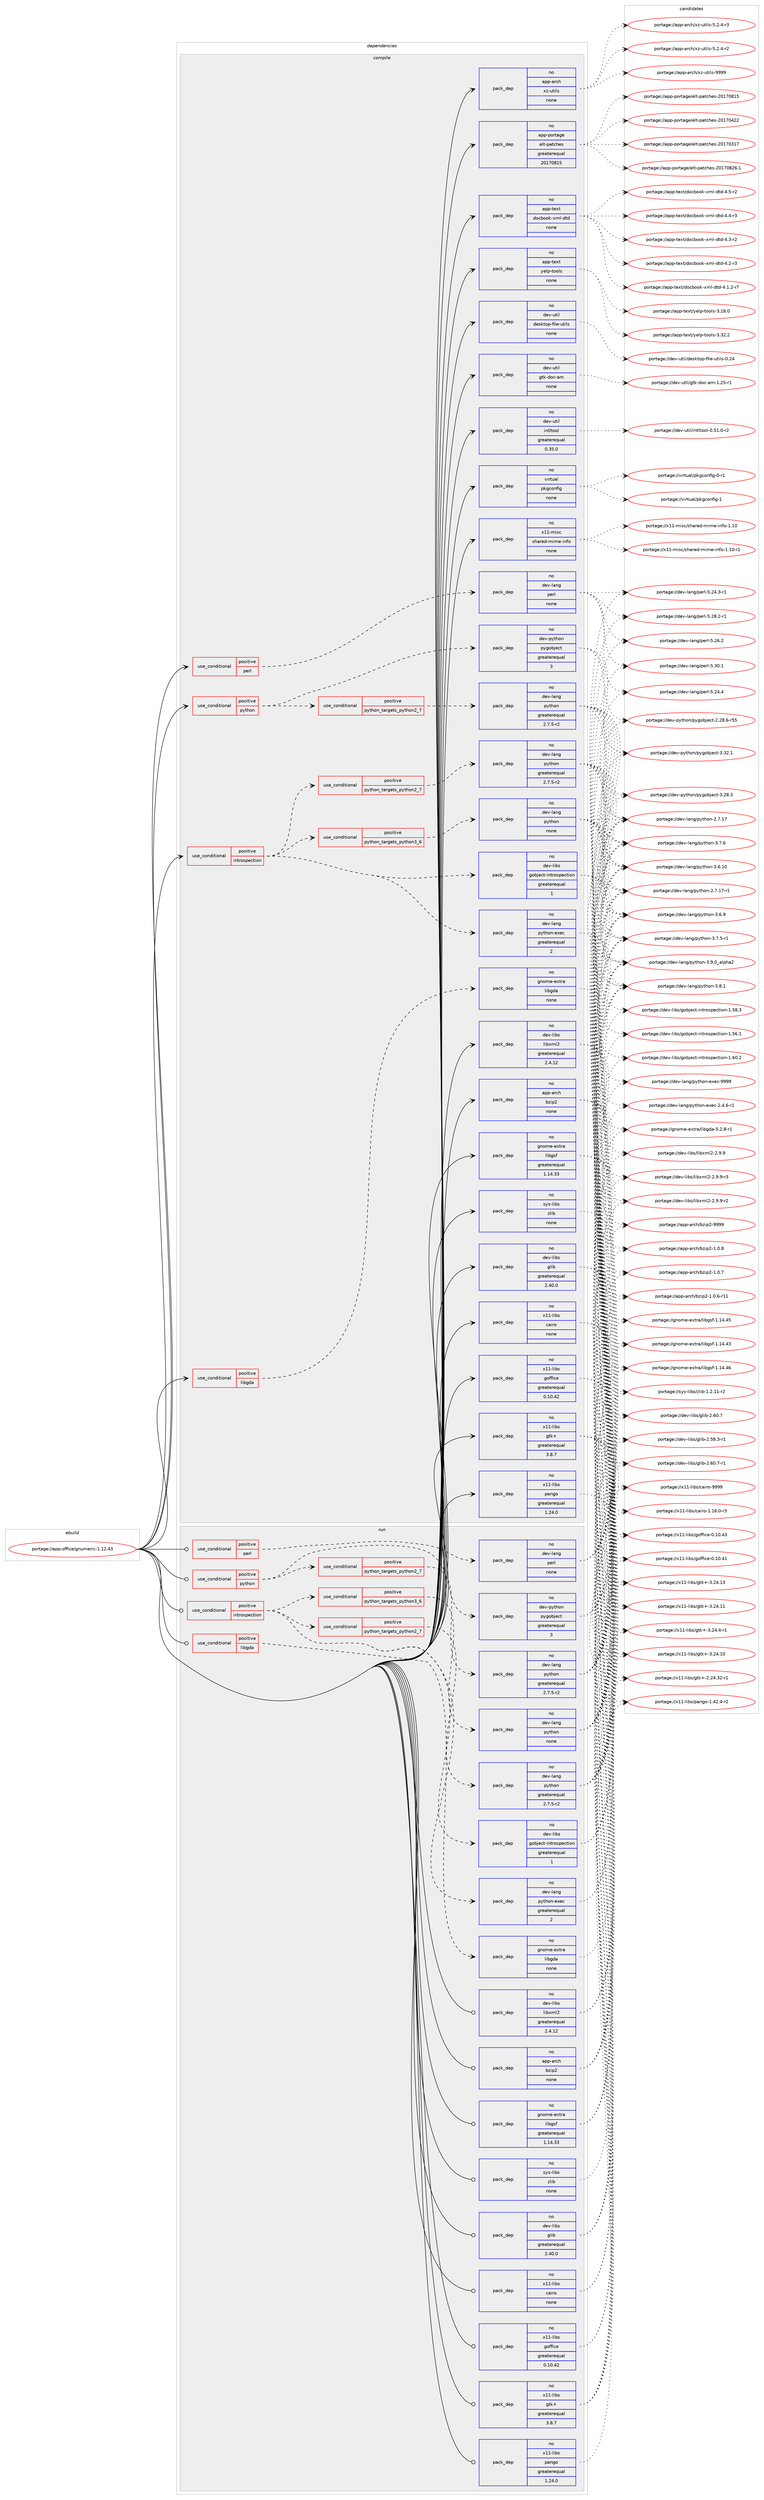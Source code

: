 digraph prolog {

# *************
# Graph options
# *************

newrank=true;
concentrate=true;
compound=true;
graph [rankdir=LR,fontname=Helvetica,fontsize=10,ranksep=1.5];#, ranksep=2.5, nodesep=0.2];
edge  [arrowhead=vee];
node  [fontname=Helvetica,fontsize=10];

# **********
# The ebuild
# **********

subgraph cluster_leftcol {
color=gray;
label=<<i>ebuild</i>>;
id [label="portage://app-office/gnumeric-1.12.43", color=red, width=4, href="../app-office/gnumeric-1.12.43.svg"];
}

# ****************
# The dependencies
# ****************

subgraph cluster_midcol {
color=gray;
label=<<i>dependencies</i>>;
subgraph cluster_compile {
fillcolor="#eeeeee";
style=filled;
label=<<i>compile</i>>;
subgraph cond142066 {
dependency606774 [label=<<TABLE BORDER="0" CELLBORDER="1" CELLSPACING="0" CELLPADDING="4"><TR><TD ROWSPAN="3" CELLPADDING="10">use_conditional</TD></TR><TR><TD>positive</TD></TR><TR><TD>introspection</TD></TR></TABLE>>, shape=none, color=red];
subgraph cond142067 {
dependency606775 [label=<<TABLE BORDER="0" CELLBORDER="1" CELLSPACING="0" CELLPADDING="4"><TR><TD ROWSPAN="3" CELLPADDING="10">use_conditional</TD></TR><TR><TD>positive</TD></TR><TR><TD>python_targets_python2_7</TD></TR></TABLE>>, shape=none, color=red];
subgraph pack456583 {
dependency606776 [label=<<TABLE BORDER="0" CELLBORDER="1" CELLSPACING="0" CELLPADDING="4" WIDTH="220"><TR><TD ROWSPAN="6" CELLPADDING="30">pack_dep</TD></TR><TR><TD WIDTH="110">no</TD></TR><TR><TD>dev-lang</TD></TR><TR><TD>python</TD></TR><TR><TD>greaterequal</TD></TR><TR><TD>2.7.5-r2</TD></TR></TABLE>>, shape=none, color=blue];
}
dependency606775:e -> dependency606776:w [weight=20,style="dashed",arrowhead="vee"];
}
dependency606774:e -> dependency606775:w [weight=20,style="dashed",arrowhead="vee"];
subgraph cond142068 {
dependency606777 [label=<<TABLE BORDER="0" CELLBORDER="1" CELLSPACING="0" CELLPADDING="4"><TR><TD ROWSPAN="3" CELLPADDING="10">use_conditional</TD></TR><TR><TD>positive</TD></TR><TR><TD>python_targets_python3_6</TD></TR></TABLE>>, shape=none, color=red];
subgraph pack456584 {
dependency606778 [label=<<TABLE BORDER="0" CELLBORDER="1" CELLSPACING="0" CELLPADDING="4" WIDTH="220"><TR><TD ROWSPAN="6" CELLPADDING="30">pack_dep</TD></TR><TR><TD WIDTH="110">no</TD></TR><TR><TD>dev-lang</TD></TR><TR><TD>python</TD></TR><TR><TD>none</TD></TR><TR><TD></TD></TR></TABLE>>, shape=none, color=blue];
}
dependency606777:e -> dependency606778:w [weight=20,style="dashed",arrowhead="vee"];
}
dependency606774:e -> dependency606777:w [weight=20,style="dashed",arrowhead="vee"];
subgraph pack456585 {
dependency606779 [label=<<TABLE BORDER="0" CELLBORDER="1" CELLSPACING="0" CELLPADDING="4" WIDTH="220"><TR><TD ROWSPAN="6" CELLPADDING="30">pack_dep</TD></TR><TR><TD WIDTH="110">no</TD></TR><TR><TD>dev-lang</TD></TR><TR><TD>python-exec</TD></TR><TR><TD>greaterequal</TD></TR><TR><TD>2</TD></TR></TABLE>>, shape=none, color=blue];
}
dependency606774:e -> dependency606779:w [weight=20,style="dashed",arrowhead="vee"];
subgraph pack456586 {
dependency606780 [label=<<TABLE BORDER="0" CELLBORDER="1" CELLSPACING="0" CELLPADDING="4" WIDTH="220"><TR><TD ROWSPAN="6" CELLPADDING="30">pack_dep</TD></TR><TR><TD WIDTH="110">no</TD></TR><TR><TD>dev-libs</TD></TR><TR><TD>gobject-introspection</TD></TR><TR><TD>greaterequal</TD></TR><TR><TD>1</TD></TR></TABLE>>, shape=none, color=blue];
}
dependency606774:e -> dependency606780:w [weight=20,style="dashed",arrowhead="vee"];
}
id:e -> dependency606774:w [weight=20,style="solid",arrowhead="vee"];
subgraph cond142069 {
dependency606781 [label=<<TABLE BORDER="0" CELLBORDER="1" CELLSPACING="0" CELLPADDING="4"><TR><TD ROWSPAN="3" CELLPADDING="10">use_conditional</TD></TR><TR><TD>positive</TD></TR><TR><TD>libgda</TD></TR></TABLE>>, shape=none, color=red];
subgraph pack456587 {
dependency606782 [label=<<TABLE BORDER="0" CELLBORDER="1" CELLSPACING="0" CELLPADDING="4" WIDTH="220"><TR><TD ROWSPAN="6" CELLPADDING="30">pack_dep</TD></TR><TR><TD WIDTH="110">no</TD></TR><TR><TD>gnome-extra</TD></TR><TR><TD>libgda</TD></TR><TR><TD>none</TD></TR><TR><TD></TD></TR></TABLE>>, shape=none, color=blue];
}
dependency606781:e -> dependency606782:w [weight=20,style="dashed",arrowhead="vee"];
}
id:e -> dependency606781:w [weight=20,style="solid",arrowhead="vee"];
subgraph cond142070 {
dependency606783 [label=<<TABLE BORDER="0" CELLBORDER="1" CELLSPACING="0" CELLPADDING="4"><TR><TD ROWSPAN="3" CELLPADDING="10">use_conditional</TD></TR><TR><TD>positive</TD></TR><TR><TD>perl</TD></TR></TABLE>>, shape=none, color=red];
subgraph pack456588 {
dependency606784 [label=<<TABLE BORDER="0" CELLBORDER="1" CELLSPACING="0" CELLPADDING="4" WIDTH="220"><TR><TD ROWSPAN="6" CELLPADDING="30">pack_dep</TD></TR><TR><TD WIDTH="110">no</TD></TR><TR><TD>dev-lang</TD></TR><TR><TD>perl</TD></TR><TR><TD>none</TD></TR><TR><TD></TD></TR></TABLE>>, shape=none, color=blue];
}
dependency606783:e -> dependency606784:w [weight=20,style="dashed",arrowhead="vee"];
}
id:e -> dependency606783:w [weight=20,style="solid",arrowhead="vee"];
subgraph cond142071 {
dependency606785 [label=<<TABLE BORDER="0" CELLBORDER="1" CELLSPACING="0" CELLPADDING="4"><TR><TD ROWSPAN="3" CELLPADDING="10">use_conditional</TD></TR><TR><TD>positive</TD></TR><TR><TD>python</TD></TR></TABLE>>, shape=none, color=red];
subgraph cond142072 {
dependency606786 [label=<<TABLE BORDER="0" CELLBORDER="1" CELLSPACING="0" CELLPADDING="4"><TR><TD ROWSPAN="3" CELLPADDING="10">use_conditional</TD></TR><TR><TD>positive</TD></TR><TR><TD>python_targets_python2_7</TD></TR></TABLE>>, shape=none, color=red];
subgraph pack456589 {
dependency606787 [label=<<TABLE BORDER="0" CELLBORDER="1" CELLSPACING="0" CELLPADDING="4" WIDTH="220"><TR><TD ROWSPAN="6" CELLPADDING="30">pack_dep</TD></TR><TR><TD WIDTH="110">no</TD></TR><TR><TD>dev-lang</TD></TR><TR><TD>python</TD></TR><TR><TD>greaterequal</TD></TR><TR><TD>2.7.5-r2</TD></TR></TABLE>>, shape=none, color=blue];
}
dependency606786:e -> dependency606787:w [weight=20,style="dashed",arrowhead="vee"];
}
dependency606785:e -> dependency606786:w [weight=20,style="dashed",arrowhead="vee"];
subgraph pack456590 {
dependency606788 [label=<<TABLE BORDER="0" CELLBORDER="1" CELLSPACING="0" CELLPADDING="4" WIDTH="220"><TR><TD ROWSPAN="6" CELLPADDING="30">pack_dep</TD></TR><TR><TD WIDTH="110">no</TD></TR><TR><TD>dev-python</TD></TR><TR><TD>pygobject</TD></TR><TR><TD>greaterequal</TD></TR><TR><TD>3</TD></TR></TABLE>>, shape=none, color=blue];
}
dependency606785:e -> dependency606788:w [weight=20,style="dashed",arrowhead="vee"];
}
id:e -> dependency606785:w [weight=20,style="solid",arrowhead="vee"];
subgraph pack456591 {
dependency606789 [label=<<TABLE BORDER="0" CELLBORDER="1" CELLSPACING="0" CELLPADDING="4" WIDTH="220"><TR><TD ROWSPAN="6" CELLPADDING="30">pack_dep</TD></TR><TR><TD WIDTH="110">no</TD></TR><TR><TD>app-arch</TD></TR><TR><TD>bzip2</TD></TR><TR><TD>none</TD></TR><TR><TD></TD></TR></TABLE>>, shape=none, color=blue];
}
id:e -> dependency606789:w [weight=20,style="solid",arrowhead="vee"];
subgraph pack456592 {
dependency606790 [label=<<TABLE BORDER="0" CELLBORDER="1" CELLSPACING="0" CELLPADDING="4" WIDTH="220"><TR><TD ROWSPAN="6" CELLPADDING="30">pack_dep</TD></TR><TR><TD WIDTH="110">no</TD></TR><TR><TD>app-arch</TD></TR><TR><TD>xz-utils</TD></TR><TR><TD>none</TD></TR><TR><TD></TD></TR></TABLE>>, shape=none, color=blue];
}
id:e -> dependency606790:w [weight=20,style="solid",arrowhead="vee"];
subgraph pack456593 {
dependency606791 [label=<<TABLE BORDER="0" CELLBORDER="1" CELLSPACING="0" CELLPADDING="4" WIDTH="220"><TR><TD ROWSPAN="6" CELLPADDING="30">pack_dep</TD></TR><TR><TD WIDTH="110">no</TD></TR><TR><TD>app-portage</TD></TR><TR><TD>elt-patches</TD></TR><TR><TD>greaterequal</TD></TR><TR><TD>20170815</TD></TR></TABLE>>, shape=none, color=blue];
}
id:e -> dependency606791:w [weight=20,style="solid",arrowhead="vee"];
subgraph pack456594 {
dependency606792 [label=<<TABLE BORDER="0" CELLBORDER="1" CELLSPACING="0" CELLPADDING="4" WIDTH="220"><TR><TD ROWSPAN="6" CELLPADDING="30">pack_dep</TD></TR><TR><TD WIDTH="110">no</TD></TR><TR><TD>app-text</TD></TR><TR><TD>docbook-xml-dtd</TD></TR><TR><TD>none</TD></TR><TR><TD></TD></TR></TABLE>>, shape=none, color=blue];
}
id:e -> dependency606792:w [weight=20,style="solid",arrowhead="vee"];
subgraph pack456595 {
dependency606793 [label=<<TABLE BORDER="0" CELLBORDER="1" CELLSPACING="0" CELLPADDING="4" WIDTH="220"><TR><TD ROWSPAN="6" CELLPADDING="30">pack_dep</TD></TR><TR><TD WIDTH="110">no</TD></TR><TR><TD>app-text</TD></TR><TR><TD>yelp-tools</TD></TR><TR><TD>none</TD></TR><TR><TD></TD></TR></TABLE>>, shape=none, color=blue];
}
id:e -> dependency606793:w [weight=20,style="solid",arrowhead="vee"];
subgraph pack456596 {
dependency606794 [label=<<TABLE BORDER="0" CELLBORDER="1" CELLSPACING="0" CELLPADDING="4" WIDTH="220"><TR><TD ROWSPAN="6" CELLPADDING="30">pack_dep</TD></TR><TR><TD WIDTH="110">no</TD></TR><TR><TD>dev-libs</TD></TR><TR><TD>glib</TD></TR><TR><TD>greaterequal</TD></TR><TR><TD>2.40.0</TD></TR></TABLE>>, shape=none, color=blue];
}
id:e -> dependency606794:w [weight=20,style="solid",arrowhead="vee"];
subgraph pack456597 {
dependency606795 [label=<<TABLE BORDER="0" CELLBORDER="1" CELLSPACING="0" CELLPADDING="4" WIDTH="220"><TR><TD ROWSPAN="6" CELLPADDING="30">pack_dep</TD></TR><TR><TD WIDTH="110">no</TD></TR><TR><TD>dev-libs</TD></TR><TR><TD>libxml2</TD></TR><TR><TD>greaterequal</TD></TR><TR><TD>2.4.12</TD></TR></TABLE>>, shape=none, color=blue];
}
id:e -> dependency606795:w [weight=20,style="solid",arrowhead="vee"];
subgraph pack456598 {
dependency606796 [label=<<TABLE BORDER="0" CELLBORDER="1" CELLSPACING="0" CELLPADDING="4" WIDTH="220"><TR><TD ROWSPAN="6" CELLPADDING="30">pack_dep</TD></TR><TR><TD WIDTH="110">no</TD></TR><TR><TD>dev-util</TD></TR><TR><TD>desktop-file-utils</TD></TR><TR><TD>none</TD></TR><TR><TD></TD></TR></TABLE>>, shape=none, color=blue];
}
id:e -> dependency606796:w [weight=20,style="solid",arrowhead="vee"];
subgraph pack456599 {
dependency606797 [label=<<TABLE BORDER="0" CELLBORDER="1" CELLSPACING="0" CELLPADDING="4" WIDTH="220"><TR><TD ROWSPAN="6" CELLPADDING="30">pack_dep</TD></TR><TR><TD WIDTH="110">no</TD></TR><TR><TD>dev-util</TD></TR><TR><TD>gtk-doc-am</TD></TR><TR><TD>none</TD></TR><TR><TD></TD></TR></TABLE>>, shape=none, color=blue];
}
id:e -> dependency606797:w [weight=20,style="solid",arrowhead="vee"];
subgraph pack456600 {
dependency606798 [label=<<TABLE BORDER="0" CELLBORDER="1" CELLSPACING="0" CELLPADDING="4" WIDTH="220"><TR><TD ROWSPAN="6" CELLPADDING="30">pack_dep</TD></TR><TR><TD WIDTH="110">no</TD></TR><TR><TD>dev-util</TD></TR><TR><TD>intltool</TD></TR><TR><TD>greaterequal</TD></TR><TR><TD>0.35.0</TD></TR></TABLE>>, shape=none, color=blue];
}
id:e -> dependency606798:w [weight=20,style="solid",arrowhead="vee"];
subgraph pack456601 {
dependency606799 [label=<<TABLE BORDER="0" CELLBORDER="1" CELLSPACING="0" CELLPADDING="4" WIDTH="220"><TR><TD ROWSPAN="6" CELLPADDING="30">pack_dep</TD></TR><TR><TD WIDTH="110">no</TD></TR><TR><TD>gnome-extra</TD></TR><TR><TD>libgsf</TD></TR><TR><TD>greaterequal</TD></TR><TR><TD>1.14.33</TD></TR></TABLE>>, shape=none, color=blue];
}
id:e -> dependency606799:w [weight=20,style="solid",arrowhead="vee"];
subgraph pack456602 {
dependency606800 [label=<<TABLE BORDER="0" CELLBORDER="1" CELLSPACING="0" CELLPADDING="4" WIDTH="220"><TR><TD ROWSPAN="6" CELLPADDING="30">pack_dep</TD></TR><TR><TD WIDTH="110">no</TD></TR><TR><TD>sys-libs</TD></TR><TR><TD>zlib</TD></TR><TR><TD>none</TD></TR><TR><TD></TD></TR></TABLE>>, shape=none, color=blue];
}
id:e -> dependency606800:w [weight=20,style="solid",arrowhead="vee"];
subgraph pack456603 {
dependency606801 [label=<<TABLE BORDER="0" CELLBORDER="1" CELLSPACING="0" CELLPADDING="4" WIDTH="220"><TR><TD ROWSPAN="6" CELLPADDING="30">pack_dep</TD></TR><TR><TD WIDTH="110">no</TD></TR><TR><TD>virtual</TD></TR><TR><TD>pkgconfig</TD></TR><TR><TD>none</TD></TR><TR><TD></TD></TR></TABLE>>, shape=none, color=blue];
}
id:e -> dependency606801:w [weight=20,style="solid",arrowhead="vee"];
subgraph pack456604 {
dependency606802 [label=<<TABLE BORDER="0" CELLBORDER="1" CELLSPACING="0" CELLPADDING="4" WIDTH="220"><TR><TD ROWSPAN="6" CELLPADDING="30">pack_dep</TD></TR><TR><TD WIDTH="110">no</TD></TR><TR><TD>x11-libs</TD></TR><TR><TD>cairo</TD></TR><TR><TD>none</TD></TR><TR><TD></TD></TR></TABLE>>, shape=none, color=blue];
}
id:e -> dependency606802:w [weight=20,style="solid",arrowhead="vee"];
subgraph pack456605 {
dependency606803 [label=<<TABLE BORDER="0" CELLBORDER="1" CELLSPACING="0" CELLPADDING="4" WIDTH="220"><TR><TD ROWSPAN="6" CELLPADDING="30">pack_dep</TD></TR><TR><TD WIDTH="110">no</TD></TR><TR><TD>x11-libs</TD></TR><TR><TD>goffice</TD></TR><TR><TD>greaterequal</TD></TR><TR><TD>0.10.42</TD></TR></TABLE>>, shape=none, color=blue];
}
id:e -> dependency606803:w [weight=20,style="solid",arrowhead="vee"];
subgraph pack456606 {
dependency606804 [label=<<TABLE BORDER="0" CELLBORDER="1" CELLSPACING="0" CELLPADDING="4" WIDTH="220"><TR><TD ROWSPAN="6" CELLPADDING="30">pack_dep</TD></TR><TR><TD WIDTH="110">no</TD></TR><TR><TD>x11-libs</TD></TR><TR><TD>gtk+</TD></TR><TR><TD>greaterequal</TD></TR><TR><TD>3.8.7</TD></TR></TABLE>>, shape=none, color=blue];
}
id:e -> dependency606804:w [weight=20,style="solid",arrowhead="vee"];
subgraph pack456607 {
dependency606805 [label=<<TABLE BORDER="0" CELLBORDER="1" CELLSPACING="0" CELLPADDING="4" WIDTH="220"><TR><TD ROWSPAN="6" CELLPADDING="30">pack_dep</TD></TR><TR><TD WIDTH="110">no</TD></TR><TR><TD>x11-libs</TD></TR><TR><TD>pango</TD></TR><TR><TD>greaterequal</TD></TR><TR><TD>1.24.0</TD></TR></TABLE>>, shape=none, color=blue];
}
id:e -> dependency606805:w [weight=20,style="solid",arrowhead="vee"];
subgraph pack456608 {
dependency606806 [label=<<TABLE BORDER="0" CELLBORDER="1" CELLSPACING="0" CELLPADDING="4" WIDTH="220"><TR><TD ROWSPAN="6" CELLPADDING="30">pack_dep</TD></TR><TR><TD WIDTH="110">no</TD></TR><TR><TD>x11-misc</TD></TR><TR><TD>shared-mime-info</TD></TR><TR><TD>none</TD></TR><TR><TD></TD></TR></TABLE>>, shape=none, color=blue];
}
id:e -> dependency606806:w [weight=20,style="solid",arrowhead="vee"];
}
subgraph cluster_compileandrun {
fillcolor="#eeeeee";
style=filled;
label=<<i>compile and run</i>>;
}
subgraph cluster_run {
fillcolor="#eeeeee";
style=filled;
label=<<i>run</i>>;
subgraph cond142073 {
dependency606807 [label=<<TABLE BORDER="0" CELLBORDER="1" CELLSPACING="0" CELLPADDING="4"><TR><TD ROWSPAN="3" CELLPADDING="10">use_conditional</TD></TR><TR><TD>positive</TD></TR><TR><TD>introspection</TD></TR></TABLE>>, shape=none, color=red];
subgraph cond142074 {
dependency606808 [label=<<TABLE BORDER="0" CELLBORDER="1" CELLSPACING="0" CELLPADDING="4"><TR><TD ROWSPAN="3" CELLPADDING="10">use_conditional</TD></TR><TR><TD>positive</TD></TR><TR><TD>python_targets_python2_7</TD></TR></TABLE>>, shape=none, color=red];
subgraph pack456609 {
dependency606809 [label=<<TABLE BORDER="0" CELLBORDER="1" CELLSPACING="0" CELLPADDING="4" WIDTH="220"><TR><TD ROWSPAN="6" CELLPADDING="30">pack_dep</TD></TR><TR><TD WIDTH="110">no</TD></TR><TR><TD>dev-lang</TD></TR><TR><TD>python</TD></TR><TR><TD>greaterequal</TD></TR><TR><TD>2.7.5-r2</TD></TR></TABLE>>, shape=none, color=blue];
}
dependency606808:e -> dependency606809:w [weight=20,style="dashed",arrowhead="vee"];
}
dependency606807:e -> dependency606808:w [weight=20,style="dashed",arrowhead="vee"];
subgraph cond142075 {
dependency606810 [label=<<TABLE BORDER="0" CELLBORDER="1" CELLSPACING="0" CELLPADDING="4"><TR><TD ROWSPAN="3" CELLPADDING="10">use_conditional</TD></TR><TR><TD>positive</TD></TR><TR><TD>python_targets_python3_6</TD></TR></TABLE>>, shape=none, color=red];
subgraph pack456610 {
dependency606811 [label=<<TABLE BORDER="0" CELLBORDER="1" CELLSPACING="0" CELLPADDING="4" WIDTH="220"><TR><TD ROWSPAN="6" CELLPADDING="30">pack_dep</TD></TR><TR><TD WIDTH="110">no</TD></TR><TR><TD>dev-lang</TD></TR><TR><TD>python</TD></TR><TR><TD>none</TD></TR><TR><TD></TD></TR></TABLE>>, shape=none, color=blue];
}
dependency606810:e -> dependency606811:w [weight=20,style="dashed",arrowhead="vee"];
}
dependency606807:e -> dependency606810:w [weight=20,style="dashed",arrowhead="vee"];
subgraph pack456611 {
dependency606812 [label=<<TABLE BORDER="0" CELLBORDER="1" CELLSPACING="0" CELLPADDING="4" WIDTH="220"><TR><TD ROWSPAN="6" CELLPADDING="30">pack_dep</TD></TR><TR><TD WIDTH="110">no</TD></TR><TR><TD>dev-lang</TD></TR><TR><TD>python-exec</TD></TR><TR><TD>greaterequal</TD></TR><TR><TD>2</TD></TR></TABLE>>, shape=none, color=blue];
}
dependency606807:e -> dependency606812:w [weight=20,style="dashed",arrowhead="vee"];
subgraph pack456612 {
dependency606813 [label=<<TABLE BORDER="0" CELLBORDER="1" CELLSPACING="0" CELLPADDING="4" WIDTH="220"><TR><TD ROWSPAN="6" CELLPADDING="30">pack_dep</TD></TR><TR><TD WIDTH="110">no</TD></TR><TR><TD>dev-libs</TD></TR><TR><TD>gobject-introspection</TD></TR><TR><TD>greaterequal</TD></TR><TR><TD>1</TD></TR></TABLE>>, shape=none, color=blue];
}
dependency606807:e -> dependency606813:w [weight=20,style="dashed",arrowhead="vee"];
}
id:e -> dependency606807:w [weight=20,style="solid",arrowhead="odot"];
subgraph cond142076 {
dependency606814 [label=<<TABLE BORDER="0" CELLBORDER="1" CELLSPACING="0" CELLPADDING="4"><TR><TD ROWSPAN="3" CELLPADDING="10">use_conditional</TD></TR><TR><TD>positive</TD></TR><TR><TD>libgda</TD></TR></TABLE>>, shape=none, color=red];
subgraph pack456613 {
dependency606815 [label=<<TABLE BORDER="0" CELLBORDER="1" CELLSPACING="0" CELLPADDING="4" WIDTH="220"><TR><TD ROWSPAN="6" CELLPADDING="30">pack_dep</TD></TR><TR><TD WIDTH="110">no</TD></TR><TR><TD>gnome-extra</TD></TR><TR><TD>libgda</TD></TR><TR><TD>none</TD></TR><TR><TD></TD></TR></TABLE>>, shape=none, color=blue];
}
dependency606814:e -> dependency606815:w [weight=20,style="dashed",arrowhead="vee"];
}
id:e -> dependency606814:w [weight=20,style="solid",arrowhead="odot"];
subgraph cond142077 {
dependency606816 [label=<<TABLE BORDER="0" CELLBORDER="1" CELLSPACING="0" CELLPADDING="4"><TR><TD ROWSPAN="3" CELLPADDING="10">use_conditional</TD></TR><TR><TD>positive</TD></TR><TR><TD>perl</TD></TR></TABLE>>, shape=none, color=red];
subgraph pack456614 {
dependency606817 [label=<<TABLE BORDER="0" CELLBORDER="1" CELLSPACING="0" CELLPADDING="4" WIDTH="220"><TR><TD ROWSPAN="6" CELLPADDING="30">pack_dep</TD></TR><TR><TD WIDTH="110">no</TD></TR><TR><TD>dev-lang</TD></TR><TR><TD>perl</TD></TR><TR><TD>none</TD></TR><TR><TD></TD></TR></TABLE>>, shape=none, color=blue];
}
dependency606816:e -> dependency606817:w [weight=20,style="dashed",arrowhead="vee"];
}
id:e -> dependency606816:w [weight=20,style="solid",arrowhead="odot"];
subgraph cond142078 {
dependency606818 [label=<<TABLE BORDER="0" CELLBORDER="1" CELLSPACING="0" CELLPADDING="4"><TR><TD ROWSPAN="3" CELLPADDING="10">use_conditional</TD></TR><TR><TD>positive</TD></TR><TR><TD>python</TD></TR></TABLE>>, shape=none, color=red];
subgraph cond142079 {
dependency606819 [label=<<TABLE BORDER="0" CELLBORDER="1" CELLSPACING="0" CELLPADDING="4"><TR><TD ROWSPAN="3" CELLPADDING="10">use_conditional</TD></TR><TR><TD>positive</TD></TR><TR><TD>python_targets_python2_7</TD></TR></TABLE>>, shape=none, color=red];
subgraph pack456615 {
dependency606820 [label=<<TABLE BORDER="0" CELLBORDER="1" CELLSPACING="0" CELLPADDING="4" WIDTH="220"><TR><TD ROWSPAN="6" CELLPADDING="30">pack_dep</TD></TR><TR><TD WIDTH="110">no</TD></TR><TR><TD>dev-lang</TD></TR><TR><TD>python</TD></TR><TR><TD>greaterequal</TD></TR><TR><TD>2.7.5-r2</TD></TR></TABLE>>, shape=none, color=blue];
}
dependency606819:e -> dependency606820:w [weight=20,style="dashed",arrowhead="vee"];
}
dependency606818:e -> dependency606819:w [weight=20,style="dashed",arrowhead="vee"];
subgraph pack456616 {
dependency606821 [label=<<TABLE BORDER="0" CELLBORDER="1" CELLSPACING="0" CELLPADDING="4" WIDTH="220"><TR><TD ROWSPAN="6" CELLPADDING="30">pack_dep</TD></TR><TR><TD WIDTH="110">no</TD></TR><TR><TD>dev-python</TD></TR><TR><TD>pygobject</TD></TR><TR><TD>greaterequal</TD></TR><TR><TD>3</TD></TR></TABLE>>, shape=none, color=blue];
}
dependency606818:e -> dependency606821:w [weight=20,style="dashed",arrowhead="vee"];
}
id:e -> dependency606818:w [weight=20,style="solid",arrowhead="odot"];
subgraph pack456617 {
dependency606822 [label=<<TABLE BORDER="0" CELLBORDER="1" CELLSPACING="0" CELLPADDING="4" WIDTH="220"><TR><TD ROWSPAN="6" CELLPADDING="30">pack_dep</TD></TR><TR><TD WIDTH="110">no</TD></TR><TR><TD>app-arch</TD></TR><TR><TD>bzip2</TD></TR><TR><TD>none</TD></TR><TR><TD></TD></TR></TABLE>>, shape=none, color=blue];
}
id:e -> dependency606822:w [weight=20,style="solid",arrowhead="odot"];
subgraph pack456618 {
dependency606823 [label=<<TABLE BORDER="0" CELLBORDER="1" CELLSPACING="0" CELLPADDING="4" WIDTH="220"><TR><TD ROWSPAN="6" CELLPADDING="30">pack_dep</TD></TR><TR><TD WIDTH="110">no</TD></TR><TR><TD>dev-libs</TD></TR><TR><TD>glib</TD></TR><TR><TD>greaterequal</TD></TR><TR><TD>2.40.0</TD></TR></TABLE>>, shape=none, color=blue];
}
id:e -> dependency606823:w [weight=20,style="solid",arrowhead="odot"];
subgraph pack456619 {
dependency606824 [label=<<TABLE BORDER="0" CELLBORDER="1" CELLSPACING="0" CELLPADDING="4" WIDTH="220"><TR><TD ROWSPAN="6" CELLPADDING="30">pack_dep</TD></TR><TR><TD WIDTH="110">no</TD></TR><TR><TD>dev-libs</TD></TR><TR><TD>libxml2</TD></TR><TR><TD>greaterequal</TD></TR><TR><TD>2.4.12</TD></TR></TABLE>>, shape=none, color=blue];
}
id:e -> dependency606824:w [weight=20,style="solid",arrowhead="odot"];
subgraph pack456620 {
dependency606825 [label=<<TABLE BORDER="0" CELLBORDER="1" CELLSPACING="0" CELLPADDING="4" WIDTH="220"><TR><TD ROWSPAN="6" CELLPADDING="30">pack_dep</TD></TR><TR><TD WIDTH="110">no</TD></TR><TR><TD>gnome-extra</TD></TR><TR><TD>libgsf</TD></TR><TR><TD>greaterequal</TD></TR><TR><TD>1.14.33</TD></TR></TABLE>>, shape=none, color=blue];
}
id:e -> dependency606825:w [weight=20,style="solid",arrowhead="odot"];
subgraph pack456621 {
dependency606826 [label=<<TABLE BORDER="0" CELLBORDER="1" CELLSPACING="0" CELLPADDING="4" WIDTH="220"><TR><TD ROWSPAN="6" CELLPADDING="30">pack_dep</TD></TR><TR><TD WIDTH="110">no</TD></TR><TR><TD>sys-libs</TD></TR><TR><TD>zlib</TD></TR><TR><TD>none</TD></TR><TR><TD></TD></TR></TABLE>>, shape=none, color=blue];
}
id:e -> dependency606826:w [weight=20,style="solid",arrowhead="odot"];
subgraph pack456622 {
dependency606827 [label=<<TABLE BORDER="0" CELLBORDER="1" CELLSPACING="0" CELLPADDING="4" WIDTH="220"><TR><TD ROWSPAN="6" CELLPADDING="30">pack_dep</TD></TR><TR><TD WIDTH="110">no</TD></TR><TR><TD>x11-libs</TD></TR><TR><TD>cairo</TD></TR><TR><TD>none</TD></TR><TR><TD></TD></TR></TABLE>>, shape=none, color=blue];
}
id:e -> dependency606827:w [weight=20,style="solid",arrowhead="odot"];
subgraph pack456623 {
dependency606828 [label=<<TABLE BORDER="0" CELLBORDER="1" CELLSPACING="0" CELLPADDING="4" WIDTH="220"><TR><TD ROWSPAN="6" CELLPADDING="30">pack_dep</TD></TR><TR><TD WIDTH="110">no</TD></TR><TR><TD>x11-libs</TD></TR><TR><TD>goffice</TD></TR><TR><TD>greaterequal</TD></TR><TR><TD>0.10.42</TD></TR></TABLE>>, shape=none, color=blue];
}
id:e -> dependency606828:w [weight=20,style="solid",arrowhead="odot"];
subgraph pack456624 {
dependency606829 [label=<<TABLE BORDER="0" CELLBORDER="1" CELLSPACING="0" CELLPADDING="4" WIDTH="220"><TR><TD ROWSPAN="6" CELLPADDING="30">pack_dep</TD></TR><TR><TD WIDTH="110">no</TD></TR><TR><TD>x11-libs</TD></TR><TR><TD>gtk+</TD></TR><TR><TD>greaterequal</TD></TR><TR><TD>3.8.7</TD></TR></TABLE>>, shape=none, color=blue];
}
id:e -> dependency606829:w [weight=20,style="solid",arrowhead="odot"];
subgraph pack456625 {
dependency606830 [label=<<TABLE BORDER="0" CELLBORDER="1" CELLSPACING="0" CELLPADDING="4" WIDTH="220"><TR><TD ROWSPAN="6" CELLPADDING="30">pack_dep</TD></TR><TR><TD WIDTH="110">no</TD></TR><TR><TD>x11-libs</TD></TR><TR><TD>pango</TD></TR><TR><TD>greaterequal</TD></TR><TR><TD>1.24.0</TD></TR></TABLE>>, shape=none, color=blue];
}
id:e -> dependency606830:w [weight=20,style="solid",arrowhead="odot"];
}
}

# **************
# The candidates
# **************

subgraph cluster_choices {
rank=same;
color=gray;
label=<<i>candidates</i>>;

subgraph choice456583 {
color=black;
nodesep=1;
choice10010111845108971101034711212111610411111045514657464895971081121049750 [label="portage://dev-lang/python-3.9.0_alpha2", color=red, width=4,href="../dev-lang/python-3.9.0_alpha2.svg"];
choice100101118451089711010347112121116104111110455146564649 [label="portage://dev-lang/python-3.8.1", color=red, width=4,href="../dev-lang/python-3.8.1.svg"];
choice100101118451089711010347112121116104111110455146554654 [label="portage://dev-lang/python-3.7.6", color=red, width=4,href="../dev-lang/python-3.7.6.svg"];
choice1001011184510897110103471121211161041111104551465546534511449 [label="portage://dev-lang/python-3.7.5-r1", color=red, width=4,href="../dev-lang/python-3.7.5-r1.svg"];
choice100101118451089711010347112121116104111110455146544657 [label="portage://dev-lang/python-3.6.9", color=red, width=4,href="../dev-lang/python-3.6.9.svg"];
choice10010111845108971101034711212111610411111045514654464948 [label="portage://dev-lang/python-3.6.10", color=red, width=4,href="../dev-lang/python-3.6.10.svg"];
choice100101118451089711010347112121116104111110455046554649554511449 [label="portage://dev-lang/python-2.7.17-r1", color=red, width=4,href="../dev-lang/python-2.7.17-r1.svg"];
choice10010111845108971101034711212111610411111045504655464955 [label="portage://dev-lang/python-2.7.17", color=red, width=4,href="../dev-lang/python-2.7.17.svg"];
dependency606776:e -> choice10010111845108971101034711212111610411111045514657464895971081121049750:w [style=dotted,weight="100"];
dependency606776:e -> choice100101118451089711010347112121116104111110455146564649:w [style=dotted,weight="100"];
dependency606776:e -> choice100101118451089711010347112121116104111110455146554654:w [style=dotted,weight="100"];
dependency606776:e -> choice1001011184510897110103471121211161041111104551465546534511449:w [style=dotted,weight="100"];
dependency606776:e -> choice100101118451089711010347112121116104111110455146544657:w [style=dotted,weight="100"];
dependency606776:e -> choice10010111845108971101034711212111610411111045514654464948:w [style=dotted,weight="100"];
dependency606776:e -> choice100101118451089711010347112121116104111110455046554649554511449:w [style=dotted,weight="100"];
dependency606776:e -> choice10010111845108971101034711212111610411111045504655464955:w [style=dotted,weight="100"];
}
subgraph choice456584 {
color=black;
nodesep=1;
choice10010111845108971101034711212111610411111045514657464895971081121049750 [label="portage://dev-lang/python-3.9.0_alpha2", color=red, width=4,href="../dev-lang/python-3.9.0_alpha2.svg"];
choice100101118451089711010347112121116104111110455146564649 [label="portage://dev-lang/python-3.8.1", color=red, width=4,href="../dev-lang/python-3.8.1.svg"];
choice100101118451089711010347112121116104111110455146554654 [label="portage://dev-lang/python-3.7.6", color=red, width=4,href="../dev-lang/python-3.7.6.svg"];
choice1001011184510897110103471121211161041111104551465546534511449 [label="portage://dev-lang/python-3.7.5-r1", color=red, width=4,href="../dev-lang/python-3.7.5-r1.svg"];
choice100101118451089711010347112121116104111110455146544657 [label="portage://dev-lang/python-3.6.9", color=red, width=4,href="../dev-lang/python-3.6.9.svg"];
choice10010111845108971101034711212111610411111045514654464948 [label="portage://dev-lang/python-3.6.10", color=red, width=4,href="../dev-lang/python-3.6.10.svg"];
choice100101118451089711010347112121116104111110455046554649554511449 [label="portage://dev-lang/python-2.7.17-r1", color=red, width=4,href="../dev-lang/python-2.7.17-r1.svg"];
choice10010111845108971101034711212111610411111045504655464955 [label="portage://dev-lang/python-2.7.17", color=red, width=4,href="../dev-lang/python-2.7.17.svg"];
dependency606778:e -> choice10010111845108971101034711212111610411111045514657464895971081121049750:w [style=dotted,weight="100"];
dependency606778:e -> choice100101118451089711010347112121116104111110455146564649:w [style=dotted,weight="100"];
dependency606778:e -> choice100101118451089711010347112121116104111110455146554654:w [style=dotted,weight="100"];
dependency606778:e -> choice1001011184510897110103471121211161041111104551465546534511449:w [style=dotted,weight="100"];
dependency606778:e -> choice100101118451089711010347112121116104111110455146544657:w [style=dotted,weight="100"];
dependency606778:e -> choice10010111845108971101034711212111610411111045514654464948:w [style=dotted,weight="100"];
dependency606778:e -> choice100101118451089711010347112121116104111110455046554649554511449:w [style=dotted,weight="100"];
dependency606778:e -> choice10010111845108971101034711212111610411111045504655464955:w [style=dotted,weight="100"];
}
subgraph choice456585 {
color=black;
nodesep=1;
choice10010111845108971101034711212111610411111045101120101994557575757 [label="portage://dev-lang/python-exec-9999", color=red, width=4,href="../dev-lang/python-exec-9999.svg"];
choice10010111845108971101034711212111610411111045101120101994550465246544511449 [label="portage://dev-lang/python-exec-2.4.6-r1", color=red, width=4,href="../dev-lang/python-exec-2.4.6-r1.svg"];
dependency606779:e -> choice10010111845108971101034711212111610411111045101120101994557575757:w [style=dotted,weight="100"];
dependency606779:e -> choice10010111845108971101034711212111610411111045101120101994550465246544511449:w [style=dotted,weight="100"];
}
subgraph choice456586 {
color=black;
nodesep=1;
choice1001011184510810598115471031119810610199116451051101161141111151121019911610511111045494654484650 [label="portage://dev-libs/gobject-introspection-1.60.2", color=red, width=4,href="../dev-libs/gobject-introspection-1.60.2.svg"];
choice1001011184510810598115471031119810610199116451051101161141111151121019911610511111045494653564651 [label="portage://dev-libs/gobject-introspection-1.58.3", color=red, width=4,href="../dev-libs/gobject-introspection-1.58.3.svg"];
choice1001011184510810598115471031119810610199116451051101161141111151121019911610511111045494653544649 [label="portage://dev-libs/gobject-introspection-1.56.1", color=red, width=4,href="../dev-libs/gobject-introspection-1.56.1.svg"];
dependency606780:e -> choice1001011184510810598115471031119810610199116451051101161141111151121019911610511111045494654484650:w [style=dotted,weight="100"];
dependency606780:e -> choice1001011184510810598115471031119810610199116451051101161141111151121019911610511111045494653564651:w [style=dotted,weight="100"];
dependency606780:e -> choice1001011184510810598115471031119810610199116451051101161141111151121019911610511111045494653544649:w [style=dotted,weight="100"];
}
subgraph choice456587 {
color=black;
nodesep=1;
choice10311011110910145101120116114974710810598103100974553465046564511449 [label="portage://gnome-extra/libgda-5.2.8-r1", color=red, width=4,href="../gnome-extra/libgda-5.2.8-r1.svg"];
dependency606782:e -> choice10311011110910145101120116114974710810598103100974553465046564511449:w [style=dotted,weight="100"];
}
subgraph choice456588 {
color=black;
nodesep=1;
choice10010111845108971101034711210111410845534651484649 [label="portage://dev-lang/perl-5.30.1", color=red, width=4,href="../dev-lang/perl-5.30.1.svg"];
choice100101118451089711010347112101114108455346505646504511449 [label="portage://dev-lang/perl-5.28.2-r1", color=red, width=4,href="../dev-lang/perl-5.28.2-r1.svg"];
choice10010111845108971101034711210111410845534650544650 [label="portage://dev-lang/perl-5.26.2", color=red, width=4,href="../dev-lang/perl-5.26.2.svg"];
choice10010111845108971101034711210111410845534650524652 [label="portage://dev-lang/perl-5.24.4", color=red, width=4,href="../dev-lang/perl-5.24.4.svg"];
choice100101118451089711010347112101114108455346505246514511449 [label="portage://dev-lang/perl-5.24.3-r1", color=red, width=4,href="../dev-lang/perl-5.24.3-r1.svg"];
dependency606784:e -> choice10010111845108971101034711210111410845534651484649:w [style=dotted,weight="100"];
dependency606784:e -> choice100101118451089711010347112101114108455346505646504511449:w [style=dotted,weight="100"];
dependency606784:e -> choice10010111845108971101034711210111410845534650544650:w [style=dotted,weight="100"];
dependency606784:e -> choice10010111845108971101034711210111410845534650524652:w [style=dotted,weight="100"];
dependency606784:e -> choice100101118451089711010347112101114108455346505246514511449:w [style=dotted,weight="100"];
}
subgraph choice456589 {
color=black;
nodesep=1;
choice10010111845108971101034711212111610411111045514657464895971081121049750 [label="portage://dev-lang/python-3.9.0_alpha2", color=red, width=4,href="../dev-lang/python-3.9.0_alpha2.svg"];
choice100101118451089711010347112121116104111110455146564649 [label="portage://dev-lang/python-3.8.1", color=red, width=4,href="../dev-lang/python-3.8.1.svg"];
choice100101118451089711010347112121116104111110455146554654 [label="portage://dev-lang/python-3.7.6", color=red, width=4,href="../dev-lang/python-3.7.6.svg"];
choice1001011184510897110103471121211161041111104551465546534511449 [label="portage://dev-lang/python-3.7.5-r1", color=red, width=4,href="../dev-lang/python-3.7.5-r1.svg"];
choice100101118451089711010347112121116104111110455146544657 [label="portage://dev-lang/python-3.6.9", color=red, width=4,href="../dev-lang/python-3.6.9.svg"];
choice10010111845108971101034711212111610411111045514654464948 [label="portage://dev-lang/python-3.6.10", color=red, width=4,href="../dev-lang/python-3.6.10.svg"];
choice100101118451089711010347112121116104111110455046554649554511449 [label="portage://dev-lang/python-2.7.17-r1", color=red, width=4,href="../dev-lang/python-2.7.17-r1.svg"];
choice10010111845108971101034711212111610411111045504655464955 [label="portage://dev-lang/python-2.7.17", color=red, width=4,href="../dev-lang/python-2.7.17.svg"];
dependency606787:e -> choice10010111845108971101034711212111610411111045514657464895971081121049750:w [style=dotted,weight="100"];
dependency606787:e -> choice100101118451089711010347112121116104111110455146564649:w [style=dotted,weight="100"];
dependency606787:e -> choice100101118451089711010347112121116104111110455146554654:w [style=dotted,weight="100"];
dependency606787:e -> choice1001011184510897110103471121211161041111104551465546534511449:w [style=dotted,weight="100"];
dependency606787:e -> choice100101118451089711010347112121116104111110455146544657:w [style=dotted,weight="100"];
dependency606787:e -> choice10010111845108971101034711212111610411111045514654464948:w [style=dotted,weight="100"];
dependency606787:e -> choice100101118451089711010347112121116104111110455046554649554511449:w [style=dotted,weight="100"];
dependency606787:e -> choice10010111845108971101034711212111610411111045504655464955:w [style=dotted,weight="100"];
}
subgraph choice456590 {
color=black;
nodesep=1;
choice1001011184511212111610411111047112121103111981061019911645514651504649 [label="portage://dev-python/pygobject-3.32.1", color=red, width=4,href="../dev-python/pygobject-3.32.1.svg"];
choice1001011184511212111610411111047112121103111981061019911645514650564651 [label="portage://dev-python/pygobject-3.28.3", color=red, width=4,href="../dev-python/pygobject-3.28.3.svg"];
choice1001011184511212111610411111047112121103111981061019911645504650564654451145353 [label="portage://dev-python/pygobject-2.28.6-r55", color=red, width=4,href="../dev-python/pygobject-2.28.6-r55.svg"];
dependency606788:e -> choice1001011184511212111610411111047112121103111981061019911645514651504649:w [style=dotted,weight="100"];
dependency606788:e -> choice1001011184511212111610411111047112121103111981061019911645514650564651:w [style=dotted,weight="100"];
dependency606788:e -> choice1001011184511212111610411111047112121103111981061019911645504650564654451145353:w [style=dotted,weight="100"];
}
subgraph choice456591 {
color=black;
nodesep=1;
choice971121124597114991044798122105112504557575757 [label="portage://app-arch/bzip2-9999", color=red, width=4,href="../app-arch/bzip2-9999.svg"];
choice97112112459711499104479812210511250454946484656 [label="portage://app-arch/bzip2-1.0.8", color=red, width=4,href="../app-arch/bzip2-1.0.8.svg"];
choice97112112459711499104479812210511250454946484655 [label="portage://app-arch/bzip2-1.0.7", color=red, width=4,href="../app-arch/bzip2-1.0.7.svg"];
choice97112112459711499104479812210511250454946484654451144949 [label="portage://app-arch/bzip2-1.0.6-r11", color=red, width=4,href="../app-arch/bzip2-1.0.6-r11.svg"];
dependency606789:e -> choice971121124597114991044798122105112504557575757:w [style=dotted,weight="100"];
dependency606789:e -> choice97112112459711499104479812210511250454946484656:w [style=dotted,weight="100"];
dependency606789:e -> choice97112112459711499104479812210511250454946484655:w [style=dotted,weight="100"];
dependency606789:e -> choice97112112459711499104479812210511250454946484654451144949:w [style=dotted,weight="100"];
}
subgraph choice456592 {
color=black;
nodesep=1;
choice9711211245971149910447120122451171161051081154557575757 [label="portage://app-arch/xz-utils-9999", color=red, width=4,href="../app-arch/xz-utils-9999.svg"];
choice9711211245971149910447120122451171161051081154553465046524511451 [label="portage://app-arch/xz-utils-5.2.4-r3", color=red, width=4,href="../app-arch/xz-utils-5.2.4-r3.svg"];
choice9711211245971149910447120122451171161051081154553465046524511450 [label="portage://app-arch/xz-utils-5.2.4-r2", color=red, width=4,href="../app-arch/xz-utils-5.2.4-r2.svg"];
dependency606790:e -> choice9711211245971149910447120122451171161051081154557575757:w [style=dotted,weight="100"];
dependency606790:e -> choice9711211245971149910447120122451171161051081154553465046524511451:w [style=dotted,weight="100"];
dependency606790:e -> choice9711211245971149910447120122451171161051081154553465046524511450:w [style=dotted,weight="100"];
}
subgraph choice456593 {
color=black;
nodesep=1;
choice971121124511211111411697103101471011081164511297116991041011154550484955485650544649 [label="portage://app-portage/elt-patches-20170826.1", color=red, width=4,href="../app-portage/elt-patches-20170826.1.svg"];
choice97112112451121111141169710310147101108116451129711699104101115455048495548564953 [label="portage://app-portage/elt-patches-20170815", color=red, width=4,href="../app-portage/elt-patches-20170815.svg"];
choice97112112451121111141169710310147101108116451129711699104101115455048495548525050 [label="portage://app-portage/elt-patches-20170422", color=red, width=4,href="../app-portage/elt-patches-20170422.svg"];
choice97112112451121111141169710310147101108116451129711699104101115455048495548514955 [label="portage://app-portage/elt-patches-20170317", color=red, width=4,href="../app-portage/elt-patches-20170317.svg"];
dependency606791:e -> choice971121124511211111411697103101471011081164511297116991041011154550484955485650544649:w [style=dotted,weight="100"];
dependency606791:e -> choice97112112451121111141169710310147101108116451129711699104101115455048495548564953:w [style=dotted,weight="100"];
dependency606791:e -> choice97112112451121111141169710310147101108116451129711699104101115455048495548525050:w [style=dotted,weight="100"];
dependency606791:e -> choice97112112451121111141169710310147101108116451129711699104101115455048495548514955:w [style=dotted,weight="100"];
}
subgraph choice456594 {
color=black;
nodesep=1;
choice97112112451161011201164710011199981111111074512010910845100116100455246534511450 [label="portage://app-text/docbook-xml-dtd-4.5-r2", color=red, width=4,href="../app-text/docbook-xml-dtd-4.5-r2.svg"];
choice97112112451161011201164710011199981111111074512010910845100116100455246524511451 [label="portage://app-text/docbook-xml-dtd-4.4-r3", color=red, width=4,href="../app-text/docbook-xml-dtd-4.4-r3.svg"];
choice97112112451161011201164710011199981111111074512010910845100116100455246514511450 [label="portage://app-text/docbook-xml-dtd-4.3-r2", color=red, width=4,href="../app-text/docbook-xml-dtd-4.3-r2.svg"];
choice97112112451161011201164710011199981111111074512010910845100116100455246504511451 [label="portage://app-text/docbook-xml-dtd-4.2-r3", color=red, width=4,href="../app-text/docbook-xml-dtd-4.2-r3.svg"];
choice971121124511610112011647100111999811111110745120109108451001161004552464946504511455 [label="portage://app-text/docbook-xml-dtd-4.1.2-r7", color=red, width=4,href="../app-text/docbook-xml-dtd-4.1.2-r7.svg"];
dependency606792:e -> choice97112112451161011201164710011199981111111074512010910845100116100455246534511450:w [style=dotted,weight="100"];
dependency606792:e -> choice97112112451161011201164710011199981111111074512010910845100116100455246524511451:w [style=dotted,weight="100"];
dependency606792:e -> choice97112112451161011201164710011199981111111074512010910845100116100455246514511450:w [style=dotted,weight="100"];
dependency606792:e -> choice97112112451161011201164710011199981111111074512010910845100116100455246504511451:w [style=dotted,weight="100"];
dependency606792:e -> choice971121124511610112011647100111999811111110745120109108451001161004552464946504511455:w [style=dotted,weight="100"];
}
subgraph choice456595 {
color=black;
nodesep=1;
choice9711211245116101120116471211011081124511611111110811545514651504650 [label="portage://app-text/yelp-tools-3.32.2", color=red, width=4,href="../app-text/yelp-tools-3.32.2.svg"];
choice9711211245116101120116471211011081124511611111110811545514649564648 [label="portage://app-text/yelp-tools-3.18.0", color=red, width=4,href="../app-text/yelp-tools-3.18.0.svg"];
dependency606793:e -> choice9711211245116101120116471211011081124511611111110811545514651504650:w [style=dotted,weight="100"];
dependency606793:e -> choice9711211245116101120116471211011081124511611111110811545514649564648:w [style=dotted,weight="100"];
}
subgraph choice456596 {
color=black;
nodesep=1;
choice10010111845108105981154710310810598455046544846554511449 [label="portage://dev-libs/glib-2.60.7-r1", color=red, width=4,href="../dev-libs/glib-2.60.7-r1.svg"];
choice1001011184510810598115471031081059845504654484655 [label="portage://dev-libs/glib-2.60.7", color=red, width=4,href="../dev-libs/glib-2.60.7.svg"];
choice10010111845108105981154710310810598455046535646514511449 [label="portage://dev-libs/glib-2.58.3-r1", color=red, width=4,href="../dev-libs/glib-2.58.3-r1.svg"];
dependency606794:e -> choice10010111845108105981154710310810598455046544846554511449:w [style=dotted,weight="100"];
dependency606794:e -> choice1001011184510810598115471031081059845504654484655:w [style=dotted,weight="100"];
dependency606794:e -> choice10010111845108105981154710310810598455046535646514511449:w [style=dotted,weight="100"];
}
subgraph choice456597 {
color=black;
nodesep=1;
choice10010111845108105981154710810598120109108504550465746574511451 [label="portage://dev-libs/libxml2-2.9.9-r3", color=red, width=4,href="../dev-libs/libxml2-2.9.9-r3.svg"];
choice10010111845108105981154710810598120109108504550465746574511450 [label="portage://dev-libs/libxml2-2.9.9-r2", color=red, width=4,href="../dev-libs/libxml2-2.9.9-r2.svg"];
choice1001011184510810598115471081059812010910850455046574657 [label="portage://dev-libs/libxml2-2.9.9", color=red, width=4,href="../dev-libs/libxml2-2.9.9.svg"];
dependency606795:e -> choice10010111845108105981154710810598120109108504550465746574511451:w [style=dotted,weight="100"];
dependency606795:e -> choice10010111845108105981154710810598120109108504550465746574511450:w [style=dotted,weight="100"];
dependency606795:e -> choice1001011184510810598115471081059812010910850455046574657:w [style=dotted,weight="100"];
}
subgraph choice456598 {
color=black;
nodesep=1;
choice100101118451171161051084710010111510711611111245102105108101451171161051081154548465052 [label="portage://dev-util/desktop-file-utils-0.24", color=red, width=4,href="../dev-util/desktop-file-utils-0.24.svg"];
dependency606796:e -> choice100101118451171161051084710010111510711611111245102105108101451171161051081154548465052:w [style=dotted,weight="100"];
}
subgraph choice456599 {
color=black;
nodesep=1;
choice10010111845117116105108471031161074510011199459710945494650534511449 [label="portage://dev-util/gtk-doc-am-1.25-r1", color=red, width=4,href="../dev-util/gtk-doc-am-1.25-r1.svg"];
dependency606797:e -> choice10010111845117116105108471031161074510011199459710945494650534511449:w [style=dotted,weight="100"];
}
subgraph choice456600 {
color=black;
nodesep=1;
choice1001011184511711610510847105110116108116111111108454846534946484511450 [label="portage://dev-util/intltool-0.51.0-r2", color=red, width=4,href="../dev-util/intltool-0.51.0-r2.svg"];
dependency606798:e -> choice1001011184511711610510847105110116108116111111108454846534946484511450:w [style=dotted,weight="100"];
}
subgraph choice456601 {
color=black;
nodesep=1;
choice103110111109101451011201161149747108105981031151024549464952465254 [label="portage://gnome-extra/libgsf-1.14.46", color=red, width=4,href="../gnome-extra/libgsf-1.14.46.svg"];
choice103110111109101451011201161149747108105981031151024549464952465253 [label="portage://gnome-extra/libgsf-1.14.45", color=red, width=4,href="../gnome-extra/libgsf-1.14.45.svg"];
choice103110111109101451011201161149747108105981031151024549464952465251 [label="portage://gnome-extra/libgsf-1.14.43", color=red, width=4,href="../gnome-extra/libgsf-1.14.43.svg"];
dependency606799:e -> choice103110111109101451011201161149747108105981031151024549464952465254:w [style=dotted,weight="100"];
dependency606799:e -> choice103110111109101451011201161149747108105981031151024549464952465253:w [style=dotted,weight="100"];
dependency606799:e -> choice103110111109101451011201161149747108105981031151024549464952465251:w [style=dotted,weight="100"];
}
subgraph choice456602 {
color=black;
nodesep=1;
choice11512111545108105981154712210810598454946504649494511450 [label="portage://sys-libs/zlib-1.2.11-r2", color=red, width=4,href="../sys-libs/zlib-1.2.11-r2.svg"];
dependency606800:e -> choice11512111545108105981154712210810598454946504649494511450:w [style=dotted,weight="100"];
}
subgraph choice456603 {
color=black;
nodesep=1;
choice1181051141161179710847112107103991111101021051034549 [label="portage://virtual/pkgconfig-1", color=red, width=4,href="../virtual/pkgconfig-1.svg"];
choice11810511411611797108471121071039911111010210510345484511449 [label="portage://virtual/pkgconfig-0-r1", color=red, width=4,href="../virtual/pkgconfig-0-r1.svg"];
dependency606801:e -> choice1181051141161179710847112107103991111101021051034549:w [style=dotted,weight="100"];
dependency606801:e -> choice11810511411611797108471121071039911111010210510345484511449:w [style=dotted,weight="100"];
}
subgraph choice456604 {
color=black;
nodesep=1;
choice120494945108105981154799971051141114557575757 [label="portage://x11-libs/cairo-9999", color=red, width=4,href="../x11-libs/cairo-9999.svg"];
choice12049494510810598115479997105114111454946495446484511451 [label="portage://x11-libs/cairo-1.16.0-r3", color=red, width=4,href="../x11-libs/cairo-1.16.0-r3.svg"];
dependency606802:e -> choice120494945108105981154799971051141114557575757:w [style=dotted,weight="100"];
dependency606802:e -> choice12049494510810598115479997105114111454946495446484511451:w [style=dotted,weight="100"];
}
subgraph choice456605 {
color=black;
nodesep=1;
choice1204949451081059811547103111102102105991014548464948465251 [label="portage://x11-libs/goffice-0.10.43", color=red, width=4,href="../x11-libs/goffice-0.10.43.svg"];
choice1204949451081059811547103111102102105991014548464948465249 [label="portage://x11-libs/goffice-0.10.41", color=red, width=4,href="../x11-libs/goffice-0.10.41.svg"];
dependency606803:e -> choice1204949451081059811547103111102102105991014548464948465251:w [style=dotted,weight="100"];
dependency606803:e -> choice1204949451081059811547103111102102105991014548464948465249:w [style=dotted,weight="100"];
}
subgraph choice456606 {
color=black;
nodesep=1;
choice120494945108105981154710311610743455146505246524511449 [label="portage://x11-libs/gtk+-3.24.4-r1", color=red, width=4,href="../x11-libs/gtk+-3.24.4-r1.svg"];
choice1204949451081059811547103116107434551465052464951 [label="portage://x11-libs/gtk+-3.24.13", color=red, width=4,href="../x11-libs/gtk+-3.24.13.svg"];
choice1204949451081059811547103116107434551465052464949 [label="portage://x11-libs/gtk+-3.24.11", color=red, width=4,href="../x11-libs/gtk+-3.24.11.svg"];
choice1204949451081059811547103116107434551465052464948 [label="portage://x11-libs/gtk+-3.24.10", color=red, width=4,href="../x11-libs/gtk+-3.24.10.svg"];
choice12049494510810598115471031161074345504650524651504511449 [label="portage://x11-libs/gtk+-2.24.32-r1", color=red, width=4,href="../x11-libs/gtk+-2.24.32-r1.svg"];
dependency606804:e -> choice120494945108105981154710311610743455146505246524511449:w [style=dotted,weight="100"];
dependency606804:e -> choice1204949451081059811547103116107434551465052464951:w [style=dotted,weight="100"];
dependency606804:e -> choice1204949451081059811547103116107434551465052464949:w [style=dotted,weight="100"];
dependency606804:e -> choice1204949451081059811547103116107434551465052464948:w [style=dotted,weight="100"];
dependency606804:e -> choice12049494510810598115471031161074345504650524651504511449:w [style=dotted,weight="100"];
}
subgraph choice456607 {
color=black;
nodesep=1;
choice120494945108105981154711297110103111454946525046524511450 [label="portage://x11-libs/pango-1.42.4-r2", color=red, width=4,href="../x11-libs/pango-1.42.4-r2.svg"];
dependency606805:e -> choice120494945108105981154711297110103111454946525046524511450:w [style=dotted,weight="100"];
}
subgraph choice456608 {
color=black;
nodesep=1;
choice120494945109105115994711510497114101100451091051091014510511010211145494649484511449 [label="portage://x11-misc/shared-mime-info-1.10-r1", color=red, width=4,href="../x11-misc/shared-mime-info-1.10-r1.svg"];
choice12049494510910511599471151049711410110045109105109101451051101021114549464948 [label="portage://x11-misc/shared-mime-info-1.10", color=red, width=4,href="../x11-misc/shared-mime-info-1.10.svg"];
dependency606806:e -> choice120494945109105115994711510497114101100451091051091014510511010211145494649484511449:w [style=dotted,weight="100"];
dependency606806:e -> choice12049494510910511599471151049711410110045109105109101451051101021114549464948:w [style=dotted,weight="100"];
}
subgraph choice456609 {
color=black;
nodesep=1;
choice10010111845108971101034711212111610411111045514657464895971081121049750 [label="portage://dev-lang/python-3.9.0_alpha2", color=red, width=4,href="../dev-lang/python-3.9.0_alpha2.svg"];
choice100101118451089711010347112121116104111110455146564649 [label="portage://dev-lang/python-3.8.1", color=red, width=4,href="../dev-lang/python-3.8.1.svg"];
choice100101118451089711010347112121116104111110455146554654 [label="portage://dev-lang/python-3.7.6", color=red, width=4,href="../dev-lang/python-3.7.6.svg"];
choice1001011184510897110103471121211161041111104551465546534511449 [label="portage://dev-lang/python-3.7.5-r1", color=red, width=4,href="../dev-lang/python-3.7.5-r1.svg"];
choice100101118451089711010347112121116104111110455146544657 [label="portage://dev-lang/python-3.6.9", color=red, width=4,href="../dev-lang/python-3.6.9.svg"];
choice10010111845108971101034711212111610411111045514654464948 [label="portage://dev-lang/python-3.6.10", color=red, width=4,href="../dev-lang/python-3.6.10.svg"];
choice100101118451089711010347112121116104111110455046554649554511449 [label="portage://dev-lang/python-2.7.17-r1", color=red, width=4,href="../dev-lang/python-2.7.17-r1.svg"];
choice10010111845108971101034711212111610411111045504655464955 [label="portage://dev-lang/python-2.7.17", color=red, width=4,href="../dev-lang/python-2.7.17.svg"];
dependency606809:e -> choice10010111845108971101034711212111610411111045514657464895971081121049750:w [style=dotted,weight="100"];
dependency606809:e -> choice100101118451089711010347112121116104111110455146564649:w [style=dotted,weight="100"];
dependency606809:e -> choice100101118451089711010347112121116104111110455146554654:w [style=dotted,weight="100"];
dependency606809:e -> choice1001011184510897110103471121211161041111104551465546534511449:w [style=dotted,weight="100"];
dependency606809:e -> choice100101118451089711010347112121116104111110455146544657:w [style=dotted,weight="100"];
dependency606809:e -> choice10010111845108971101034711212111610411111045514654464948:w [style=dotted,weight="100"];
dependency606809:e -> choice100101118451089711010347112121116104111110455046554649554511449:w [style=dotted,weight="100"];
dependency606809:e -> choice10010111845108971101034711212111610411111045504655464955:w [style=dotted,weight="100"];
}
subgraph choice456610 {
color=black;
nodesep=1;
choice10010111845108971101034711212111610411111045514657464895971081121049750 [label="portage://dev-lang/python-3.9.0_alpha2", color=red, width=4,href="../dev-lang/python-3.9.0_alpha2.svg"];
choice100101118451089711010347112121116104111110455146564649 [label="portage://dev-lang/python-3.8.1", color=red, width=4,href="../dev-lang/python-3.8.1.svg"];
choice100101118451089711010347112121116104111110455146554654 [label="portage://dev-lang/python-3.7.6", color=red, width=4,href="../dev-lang/python-3.7.6.svg"];
choice1001011184510897110103471121211161041111104551465546534511449 [label="portage://dev-lang/python-3.7.5-r1", color=red, width=4,href="../dev-lang/python-3.7.5-r1.svg"];
choice100101118451089711010347112121116104111110455146544657 [label="portage://dev-lang/python-3.6.9", color=red, width=4,href="../dev-lang/python-3.6.9.svg"];
choice10010111845108971101034711212111610411111045514654464948 [label="portage://dev-lang/python-3.6.10", color=red, width=4,href="../dev-lang/python-3.6.10.svg"];
choice100101118451089711010347112121116104111110455046554649554511449 [label="portage://dev-lang/python-2.7.17-r1", color=red, width=4,href="../dev-lang/python-2.7.17-r1.svg"];
choice10010111845108971101034711212111610411111045504655464955 [label="portage://dev-lang/python-2.7.17", color=red, width=4,href="../dev-lang/python-2.7.17.svg"];
dependency606811:e -> choice10010111845108971101034711212111610411111045514657464895971081121049750:w [style=dotted,weight="100"];
dependency606811:e -> choice100101118451089711010347112121116104111110455146564649:w [style=dotted,weight="100"];
dependency606811:e -> choice100101118451089711010347112121116104111110455146554654:w [style=dotted,weight="100"];
dependency606811:e -> choice1001011184510897110103471121211161041111104551465546534511449:w [style=dotted,weight="100"];
dependency606811:e -> choice100101118451089711010347112121116104111110455146544657:w [style=dotted,weight="100"];
dependency606811:e -> choice10010111845108971101034711212111610411111045514654464948:w [style=dotted,weight="100"];
dependency606811:e -> choice100101118451089711010347112121116104111110455046554649554511449:w [style=dotted,weight="100"];
dependency606811:e -> choice10010111845108971101034711212111610411111045504655464955:w [style=dotted,weight="100"];
}
subgraph choice456611 {
color=black;
nodesep=1;
choice10010111845108971101034711212111610411111045101120101994557575757 [label="portage://dev-lang/python-exec-9999", color=red, width=4,href="../dev-lang/python-exec-9999.svg"];
choice10010111845108971101034711212111610411111045101120101994550465246544511449 [label="portage://dev-lang/python-exec-2.4.6-r1", color=red, width=4,href="../dev-lang/python-exec-2.4.6-r1.svg"];
dependency606812:e -> choice10010111845108971101034711212111610411111045101120101994557575757:w [style=dotted,weight="100"];
dependency606812:e -> choice10010111845108971101034711212111610411111045101120101994550465246544511449:w [style=dotted,weight="100"];
}
subgraph choice456612 {
color=black;
nodesep=1;
choice1001011184510810598115471031119810610199116451051101161141111151121019911610511111045494654484650 [label="portage://dev-libs/gobject-introspection-1.60.2", color=red, width=4,href="../dev-libs/gobject-introspection-1.60.2.svg"];
choice1001011184510810598115471031119810610199116451051101161141111151121019911610511111045494653564651 [label="portage://dev-libs/gobject-introspection-1.58.3", color=red, width=4,href="../dev-libs/gobject-introspection-1.58.3.svg"];
choice1001011184510810598115471031119810610199116451051101161141111151121019911610511111045494653544649 [label="portage://dev-libs/gobject-introspection-1.56.1", color=red, width=4,href="../dev-libs/gobject-introspection-1.56.1.svg"];
dependency606813:e -> choice1001011184510810598115471031119810610199116451051101161141111151121019911610511111045494654484650:w [style=dotted,weight="100"];
dependency606813:e -> choice1001011184510810598115471031119810610199116451051101161141111151121019911610511111045494653564651:w [style=dotted,weight="100"];
dependency606813:e -> choice1001011184510810598115471031119810610199116451051101161141111151121019911610511111045494653544649:w [style=dotted,weight="100"];
}
subgraph choice456613 {
color=black;
nodesep=1;
choice10311011110910145101120116114974710810598103100974553465046564511449 [label="portage://gnome-extra/libgda-5.2.8-r1", color=red, width=4,href="../gnome-extra/libgda-5.2.8-r1.svg"];
dependency606815:e -> choice10311011110910145101120116114974710810598103100974553465046564511449:w [style=dotted,weight="100"];
}
subgraph choice456614 {
color=black;
nodesep=1;
choice10010111845108971101034711210111410845534651484649 [label="portage://dev-lang/perl-5.30.1", color=red, width=4,href="../dev-lang/perl-5.30.1.svg"];
choice100101118451089711010347112101114108455346505646504511449 [label="portage://dev-lang/perl-5.28.2-r1", color=red, width=4,href="../dev-lang/perl-5.28.2-r1.svg"];
choice10010111845108971101034711210111410845534650544650 [label="portage://dev-lang/perl-5.26.2", color=red, width=4,href="../dev-lang/perl-5.26.2.svg"];
choice10010111845108971101034711210111410845534650524652 [label="portage://dev-lang/perl-5.24.4", color=red, width=4,href="../dev-lang/perl-5.24.4.svg"];
choice100101118451089711010347112101114108455346505246514511449 [label="portage://dev-lang/perl-5.24.3-r1", color=red, width=4,href="../dev-lang/perl-5.24.3-r1.svg"];
dependency606817:e -> choice10010111845108971101034711210111410845534651484649:w [style=dotted,weight="100"];
dependency606817:e -> choice100101118451089711010347112101114108455346505646504511449:w [style=dotted,weight="100"];
dependency606817:e -> choice10010111845108971101034711210111410845534650544650:w [style=dotted,weight="100"];
dependency606817:e -> choice10010111845108971101034711210111410845534650524652:w [style=dotted,weight="100"];
dependency606817:e -> choice100101118451089711010347112101114108455346505246514511449:w [style=dotted,weight="100"];
}
subgraph choice456615 {
color=black;
nodesep=1;
choice10010111845108971101034711212111610411111045514657464895971081121049750 [label="portage://dev-lang/python-3.9.0_alpha2", color=red, width=4,href="../dev-lang/python-3.9.0_alpha2.svg"];
choice100101118451089711010347112121116104111110455146564649 [label="portage://dev-lang/python-3.8.1", color=red, width=4,href="../dev-lang/python-3.8.1.svg"];
choice100101118451089711010347112121116104111110455146554654 [label="portage://dev-lang/python-3.7.6", color=red, width=4,href="../dev-lang/python-3.7.6.svg"];
choice1001011184510897110103471121211161041111104551465546534511449 [label="portage://dev-lang/python-3.7.5-r1", color=red, width=4,href="../dev-lang/python-3.7.5-r1.svg"];
choice100101118451089711010347112121116104111110455146544657 [label="portage://dev-lang/python-3.6.9", color=red, width=4,href="../dev-lang/python-3.6.9.svg"];
choice10010111845108971101034711212111610411111045514654464948 [label="portage://dev-lang/python-3.6.10", color=red, width=4,href="../dev-lang/python-3.6.10.svg"];
choice100101118451089711010347112121116104111110455046554649554511449 [label="portage://dev-lang/python-2.7.17-r1", color=red, width=4,href="../dev-lang/python-2.7.17-r1.svg"];
choice10010111845108971101034711212111610411111045504655464955 [label="portage://dev-lang/python-2.7.17", color=red, width=4,href="../dev-lang/python-2.7.17.svg"];
dependency606820:e -> choice10010111845108971101034711212111610411111045514657464895971081121049750:w [style=dotted,weight="100"];
dependency606820:e -> choice100101118451089711010347112121116104111110455146564649:w [style=dotted,weight="100"];
dependency606820:e -> choice100101118451089711010347112121116104111110455146554654:w [style=dotted,weight="100"];
dependency606820:e -> choice1001011184510897110103471121211161041111104551465546534511449:w [style=dotted,weight="100"];
dependency606820:e -> choice100101118451089711010347112121116104111110455146544657:w [style=dotted,weight="100"];
dependency606820:e -> choice10010111845108971101034711212111610411111045514654464948:w [style=dotted,weight="100"];
dependency606820:e -> choice100101118451089711010347112121116104111110455046554649554511449:w [style=dotted,weight="100"];
dependency606820:e -> choice10010111845108971101034711212111610411111045504655464955:w [style=dotted,weight="100"];
}
subgraph choice456616 {
color=black;
nodesep=1;
choice1001011184511212111610411111047112121103111981061019911645514651504649 [label="portage://dev-python/pygobject-3.32.1", color=red, width=4,href="../dev-python/pygobject-3.32.1.svg"];
choice1001011184511212111610411111047112121103111981061019911645514650564651 [label="portage://dev-python/pygobject-3.28.3", color=red, width=4,href="../dev-python/pygobject-3.28.3.svg"];
choice1001011184511212111610411111047112121103111981061019911645504650564654451145353 [label="portage://dev-python/pygobject-2.28.6-r55", color=red, width=4,href="../dev-python/pygobject-2.28.6-r55.svg"];
dependency606821:e -> choice1001011184511212111610411111047112121103111981061019911645514651504649:w [style=dotted,weight="100"];
dependency606821:e -> choice1001011184511212111610411111047112121103111981061019911645514650564651:w [style=dotted,weight="100"];
dependency606821:e -> choice1001011184511212111610411111047112121103111981061019911645504650564654451145353:w [style=dotted,weight="100"];
}
subgraph choice456617 {
color=black;
nodesep=1;
choice971121124597114991044798122105112504557575757 [label="portage://app-arch/bzip2-9999", color=red, width=4,href="../app-arch/bzip2-9999.svg"];
choice97112112459711499104479812210511250454946484656 [label="portage://app-arch/bzip2-1.0.8", color=red, width=4,href="../app-arch/bzip2-1.0.8.svg"];
choice97112112459711499104479812210511250454946484655 [label="portage://app-arch/bzip2-1.0.7", color=red, width=4,href="../app-arch/bzip2-1.0.7.svg"];
choice97112112459711499104479812210511250454946484654451144949 [label="portage://app-arch/bzip2-1.0.6-r11", color=red, width=4,href="../app-arch/bzip2-1.0.6-r11.svg"];
dependency606822:e -> choice971121124597114991044798122105112504557575757:w [style=dotted,weight="100"];
dependency606822:e -> choice97112112459711499104479812210511250454946484656:w [style=dotted,weight="100"];
dependency606822:e -> choice97112112459711499104479812210511250454946484655:w [style=dotted,weight="100"];
dependency606822:e -> choice97112112459711499104479812210511250454946484654451144949:w [style=dotted,weight="100"];
}
subgraph choice456618 {
color=black;
nodesep=1;
choice10010111845108105981154710310810598455046544846554511449 [label="portage://dev-libs/glib-2.60.7-r1", color=red, width=4,href="../dev-libs/glib-2.60.7-r1.svg"];
choice1001011184510810598115471031081059845504654484655 [label="portage://dev-libs/glib-2.60.7", color=red, width=4,href="../dev-libs/glib-2.60.7.svg"];
choice10010111845108105981154710310810598455046535646514511449 [label="portage://dev-libs/glib-2.58.3-r1", color=red, width=4,href="../dev-libs/glib-2.58.3-r1.svg"];
dependency606823:e -> choice10010111845108105981154710310810598455046544846554511449:w [style=dotted,weight="100"];
dependency606823:e -> choice1001011184510810598115471031081059845504654484655:w [style=dotted,weight="100"];
dependency606823:e -> choice10010111845108105981154710310810598455046535646514511449:w [style=dotted,weight="100"];
}
subgraph choice456619 {
color=black;
nodesep=1;
choice10010111845108105981154710810598120109108504550465746574511451 [label="portage://dev-libs/libxml2-2.9.9-r3", color=red, width=4,href="../dev-libs/libxml2-2.9.9-r3.svg"];
choice10010111845108105981154710810598120109108504550465746574511450 [label="portage://dev-libs/libxml2-2.9.9-r2", color=red, width=4,href="../dev-libs/libxml2-2.9.9-r2.svg"];
choice1001011184510810598115471081059812010910850455046574657 [label="portage://dev-libs/libxml2-2.9.9", color=red, width=4,href="../dev-libs/libxml2-2.9.9.svg"];
dependency606824:e -> choice10010111845108105981154710810598120109108504550465746574511451:w [style=dotted,weight="100"];
dependency606824:e -> choice10010111845108105981154710810598120109108504550465746574511450:w [style=dotted,weight="100"];
dependency606824:e -> choice1001011184510810598115471081059812010910850455046574657:w [style=dotted,weight="100"];
}
subgraph choice456620 {
color=black;
nodesep=1;
choice103110111109101451011201161149747108105981031151024549464952465254 [label="portage://gnome-extra/libgsf-1.14.46", color=red, width=4,href="../gnome-extra/libgsf-1.14.46.svg"];
choice103110111109101451011201161149747108105981031151024549464952465253 [label="portage://gnome-extra/libgsf-1.14.45", color=red, width=4,href="../gnome-extra/libgsf-1.14.45.svg"];
choice103110111109101451011201161149747108105981031151024549464952465251 [label="portage://gnome-extra/libgsf-1.14.43", color=red, width=4,href="../gnome-extra/libgsf-1.14.43.svg"];
dependency606825:e -> choice103110111109101451011201161149747108105981031151024549464952465254:w [style=dotted,weight="100"];
dependency606825:e -> choice103110111109101451011201161149747108105981031151024549464952465253:w [style=dotted,weight="100"];
dependency606825:e -> choice103110111109101451011201161149747108105981031151024549464952465251:w [style=dotted,weight="100"];
}
subgraph choice456621 {
color=black;
nodesep=1;
choice11512111545108105981154712210810598454946504649494511450 [label="portage://sys-libs/zlib-1.2.11-r2", color=red, width=4,href="../sys-libs/zlib-1.2.11-r2.svg"];
dependency606826:e -> choice11512111545108105981154712210810598454946504649494511450:w [style=dotted,weight="100"];
}
subgraph choice456622 {
color=black;
nodesep=1;
choice120494945108105981154799971051141114557575757 [label="portage://x11-libs/cairo-9999", color=red, width=4,href="../x11-libs/cairo-9999.svg"];
choice12049494510810598115479997105114111454946495446484511451 [label="portage://x11-libs/cairo-1.16.0-r3", color=red, width=4,href="../x11-libs/cairo-1.16.0-r3.svg"];
dependency606827:e -> choice120494945108105981154799971051141114557575757:w [style=dotted,weight="100"];
dependency606827:e -> choice12049494510810598115479997105114111454946495446484511451:w [style=dotted,weight="100"];
}
subgraph choice456623 {
color=black;
nodesep=1;
choice1204949451081059811547103111102102105991014548464948465251 [label="portage://x11-libs/goffice-0.10.43", color=red, width=4,href="../x11-libs/goffice-0.10.43.svg"];
choice1204949451081059811547103111102102105991014548464948465249 [label="portage://x11-libs/goffice-0.10.41", color=red, width=4,href="../x11-libs/goffice-0.10.41.svg"];
dependency606828:e -> choice1204949451081059811547103111102102105991014548464948465251:w [style=dotted,weight="100"];
dependency606828:e -> choice1204949451081059811547103111102102105991014548464948465249:w [style=dotted,weight="100"];
}
subgraph choice456624 {
color=black;
nodesep=1;
choice120494945108105981154710311610743455146505246524511449 [label="portage://x11-libs/gtk+-3.24.4-r1", color=red, width=4,href="../x11-libs/gtk+-3.24.4-r1.svg"];
choice1204949451081059811547103116107434551465052464951 [label="portage://x11-libs/gtk+-3.24.13", color=red, width=4,href="../x11-libs/gtk+-3.24.13.svg"];
choice1204949451081059811547103116107434551465052464949 [label="portage://x11-libs/gtk+-3.24.11", color=red, width=4,href="../x11-libs/gtk+-3.24.11.svg"];
choice1204949451081059811547103116107434551465052464948 [label="portage://x11-libs/gtk+-3.24.10", color=red, width=4,href="../x11-libs/gtk+-3.24.10.svg"];
choice12049494510810598115471031161074345504650524651504511449 [label="portage://x11-libs/gtk+-2.24.32-r1", color=red, width=4,href="../x11-libs/gtk+-2.24.32-r1.svg"];
dependency606829:e -> choice120494945108105981154710311610743455146505246524511449:w [style=dotted,weight="100"];
dependency606829:e -> choice1204949451081059811547103116107434551465052464951:w [style=dotted,weight="100"];
dependency606829:e -> choice1204949451081059811547103116107434551465052464949:w [style=dotted,weight="100"];
dependency606829:e -> choice1204949451081059811547103116107434551465052464948:w [style=dotted,weight="100"];
dependency606829:e -> choice12049494510810598115471031161074345504650524651504511449:w [style=dotted,weight="100"];
}
subgraph choice456625 {
color=black;
nodesep=1;
choice120494945108105981154711297110103111454946525046524511450 [label="portage://x11-libs/pango-1.42.4-r2", color=red, width=4,href="../x11-libs/pango-1.42.4-r2.svg"];
dependency606830:e -> choice120494945108105981154711297110103111454946525046524511450:w [style=dotted,weight="100"];
}
}

}
